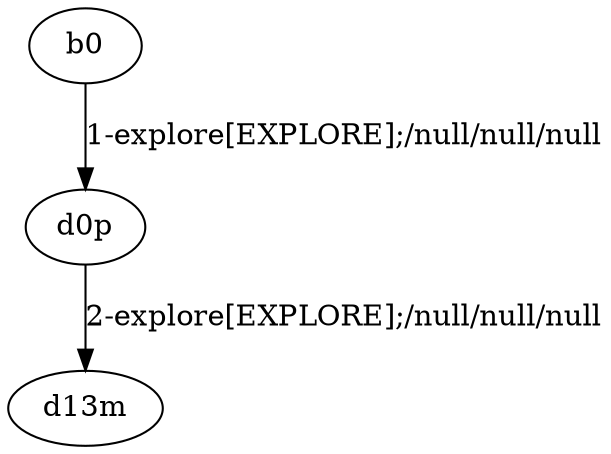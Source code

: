 # Total number of goals covered by this test: 1
# d0p --> d13m

digraph g {
"b0" -> "d0p" [label = "1-explore[EXPLORE];/null/null/null"];
"d0p" -> "d13m" [label = "2-explore[EXPLORE];/null/null/null"];
}